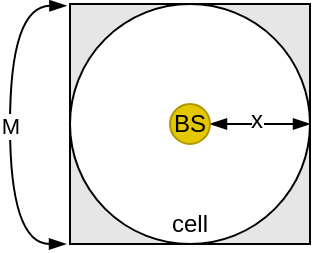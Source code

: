 <mxfile version="12.1.7" type="device" pages="1"><diagram id="bLkujutVRyKukzIqFJXx" name="Page-1"><mxGraphModel dx="782" dy="759" grid="1" gridSize="10" guides="1" tooltips="1" connect="1" arrows="1" fold="1" page="1" pageScale="1" pageWidth="1169" pageHeight="827" math="0" shadow="0"><root><mxCell id="0"/><mxCell id="1" parent="0"/><mxCell id="-MxrzMXrJmC1ZRImnFkS-1" value="" style="rounded=0;whiteSpace=wrap;html=1;fillColor=#E6E6E6;strokeColor=#000000;" parent="1" vertex="1"><mxGeometry x="320" y="360" width="120" height="120" as="geometry"/></mxCell><mxCell id="D2p-f5a3evr5eqIBnPyf-1" value="" style="ellipse;whiteSpace=wrap;html=1;aspect=fixed;fillColor=#ffffff;" vertex="1" parent="1"><mxGeometry x="320" y="360" width="120" height="120" as="geometry"/></mxCell><mxCell id="-MxrzMXrJmC1ZRImnFkS-9" value="" style="endArrow=blockThin;html=1;entryX=1;entryY=0.5;entryDx=0;entryDy=0;endFill=1;startArrow=blockThin;startFill=1;" parent="1" source="-MxrzMXrJmC1ZRImnFkS-7" target="-MxrzMXrJmC1ZRImnFkS-1" edge="1"><mxGeometry width="50" height="50" relative="1" as="geometry"><mxPoint x="40" y="830" as="sourcePoint"/><mxPoint x="90" y="780" as="targetPoint"/></mxGeometry></mxCell><mxCell id="-MxrzMXrJmC1ZRImnFkS-10" value="x" style="text;html=1;resizable=0;points=[];align=center;verticalAlign=middle;labelBackgroundColor=#ffffff;" parent="-MxrzMXrJmC1ZRImnFkS-9" vertex="1" connectable="0"><mxGeometry x="-0.089" y="2" relative="1" as="geometry"><mxPoint as="offset"/></mxGeometry></mxCell><mxCell id="8EjcNHywXE3FEhHPd6cw-5" value="cell" style="text;html=1;strokeColor=none;fillColor=none;align=center;verticalAlign=middle;whiteSpace=wrap;rounded=0;" parent="1" vertex="1"><mxGeometry x="360" y="460" width="40" height="20" as="geometry"/></mxCell><mxCell id="8EjcNHywXE3FEhHPd6cw-6" value="M" style="curved=1;endArrow=blockThin;html=1;entryX=-0.015;entryY=0.007;entryDx=0;entryDy=0;entryPerimeter=0;startArrow=blockThin;startFill=1;endFill=1;" parent="1" target="-MxrzMXrJmC1ZRImnFkS-1" edge="1"><mxGeometry width="50" height="50" relative="1" as="geometry"><mxPoint x="318" y="480" as="sourcePoint"/><mxPoint x="370" y="500" as="targetPoint"/><Array as="points"><mxPoint x="290" y="480"/><mxPoint x="290" y="361"/></Array></mxGeometry></mxCell><mxCell id="-MxrzMXrJmC1ZRImnFkS-7" value="&lt;font color=&quot;#000000&quot;&gt;BS&lt;/font&gt;" style="ellipse;whiteSpace=wrap;html=1;fillColor=#e3c800;strokeColor=#B09500;fontColor=#ffffff;" parent="1" vertex="1"><mxGeometry x="370" y="410" width="20" height="20" as="geometry"/></mxCell></root></mxGraphModel></diagram></mxfile>